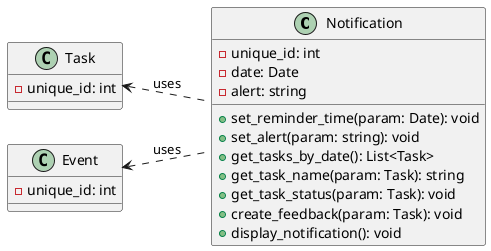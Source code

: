 @startuml

left to right direction

class Notification {
  -unique_id: int  
  -date: Date
  -alert: string
  
  +set_reminder_time(param: Date): void
  +set_alert(param: string): void
  +get_tasks_by_date(): List<Task>
  +get_task_name(param: Task): string
  +get_task_status(param: Task): void
  +create_feedback(param: Task): void
  +display_notification(): void
}


class Task {
  -unique_id: int
}

class Event {
  -unique_id: int
}

Task <.. Notification: uses
Event <.. Notification: uses

@enduml
